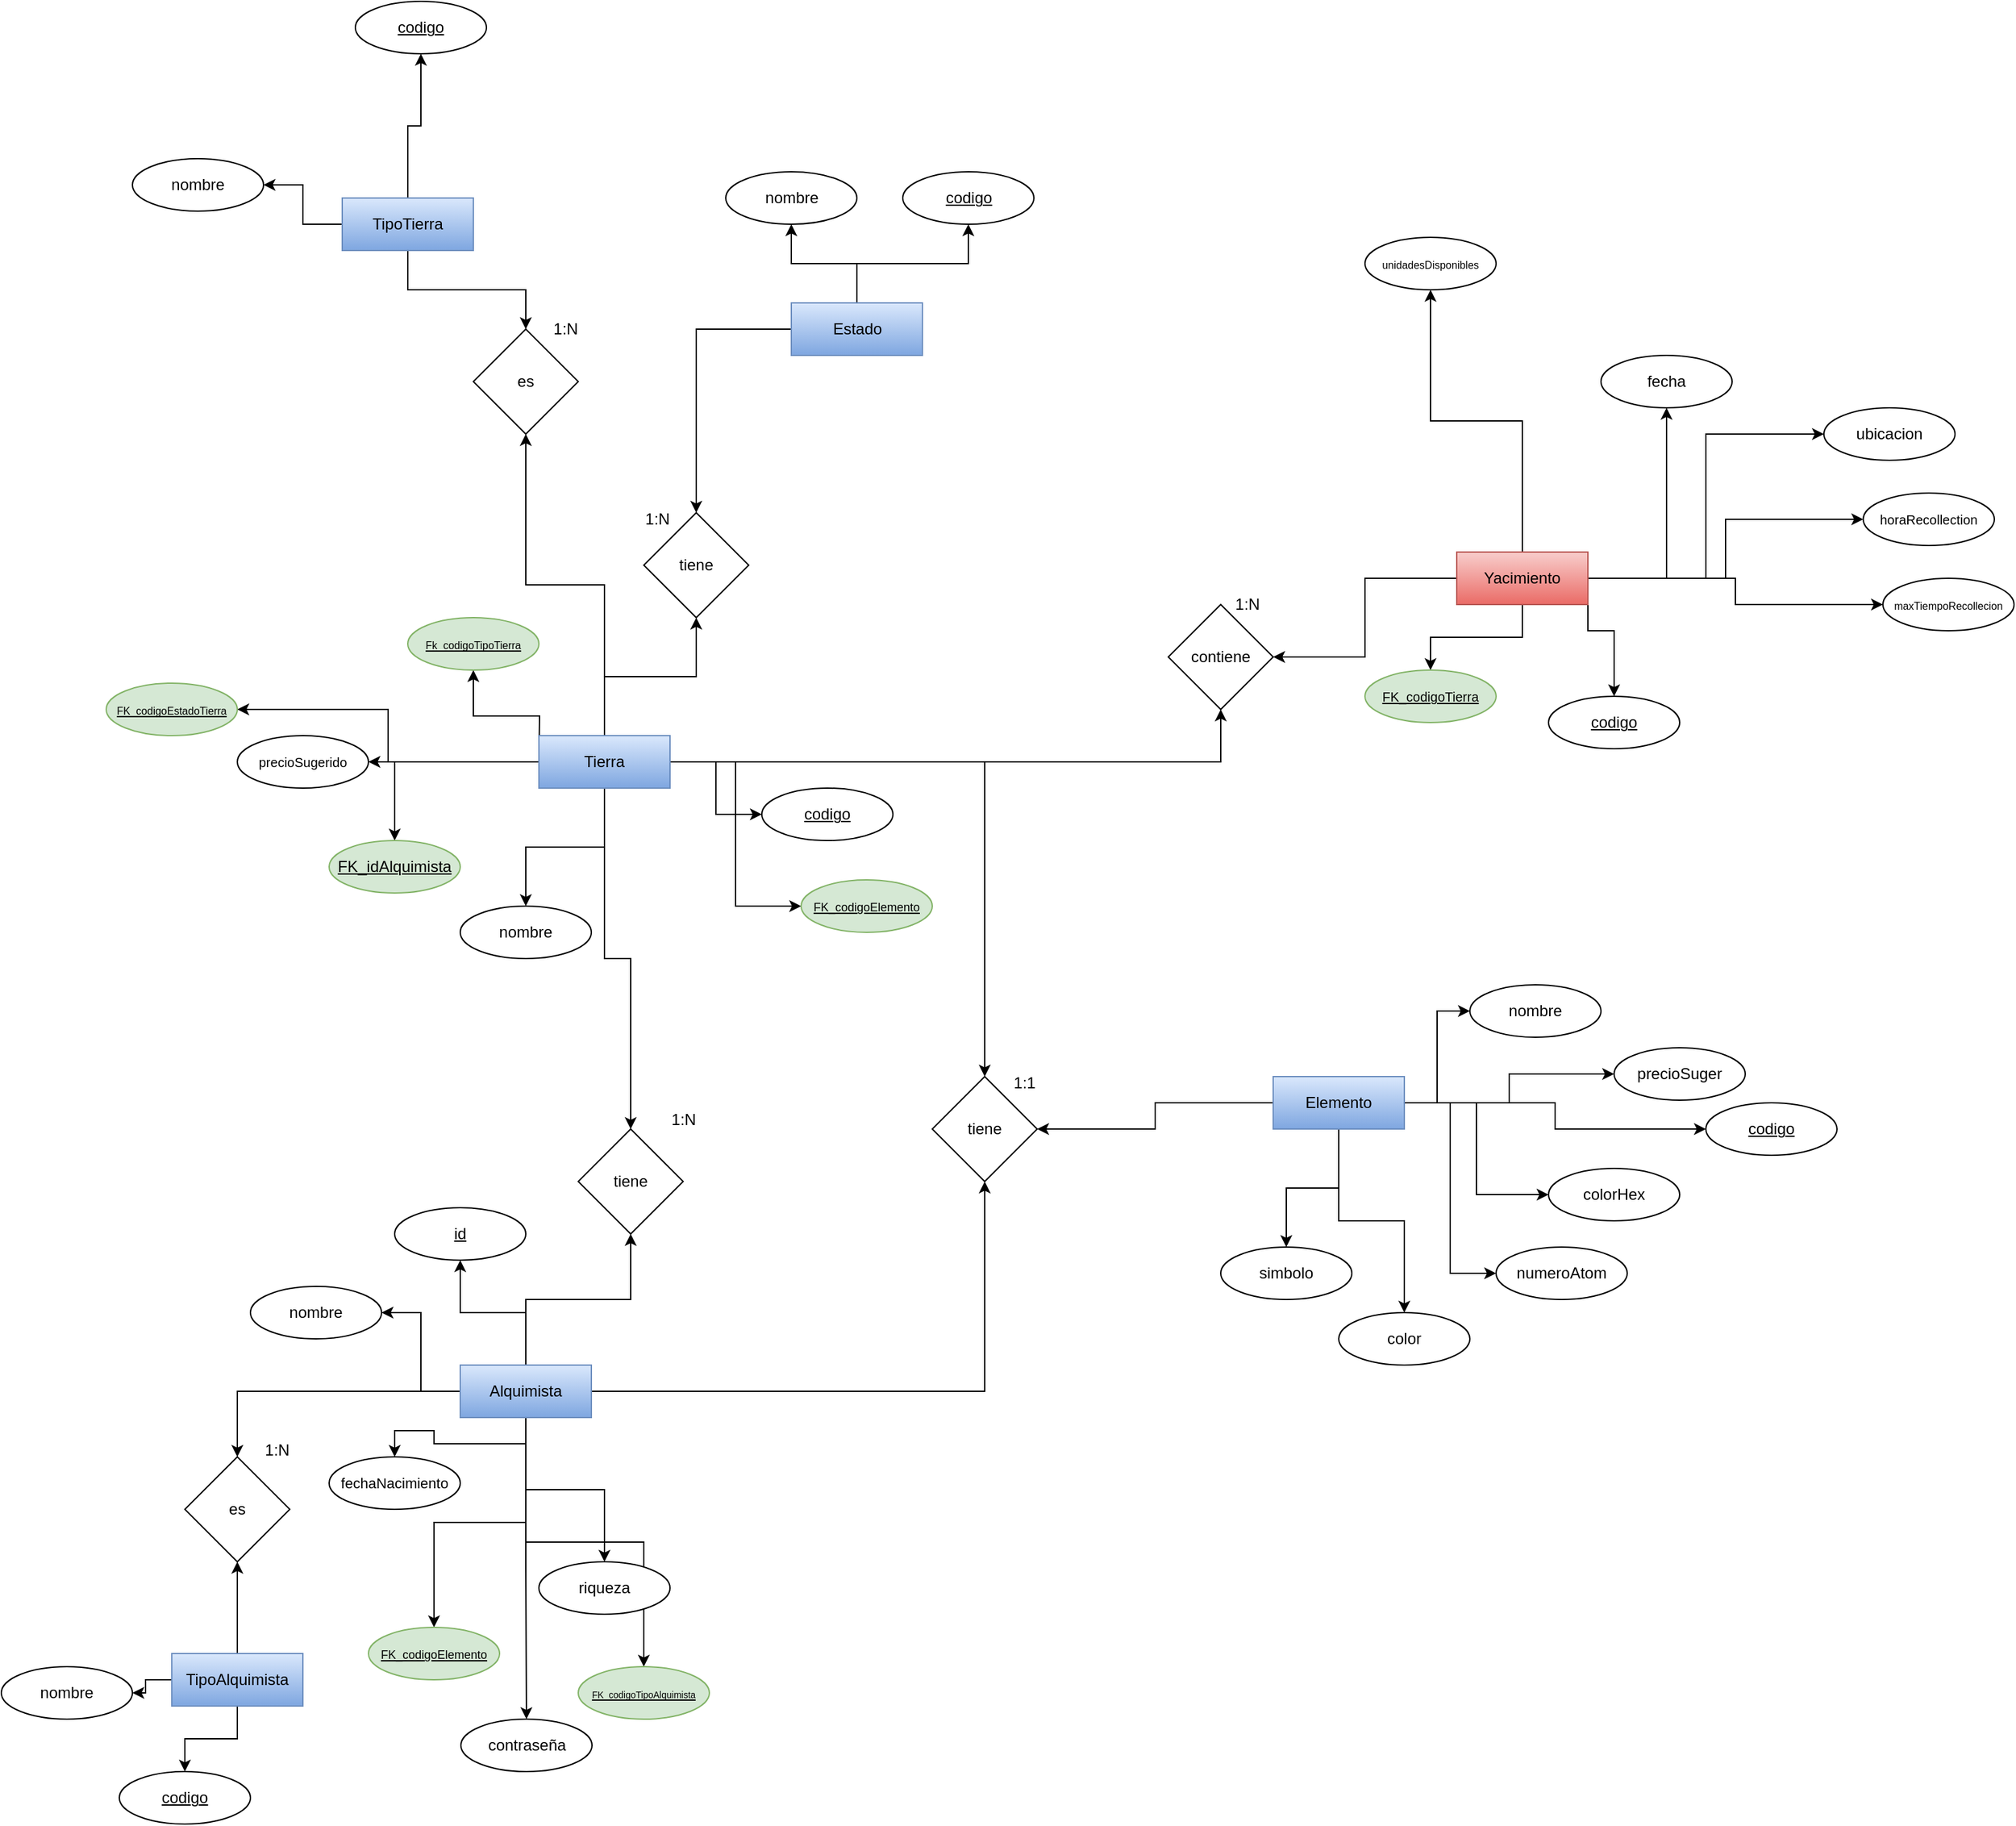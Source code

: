 <mxfile version="21.6.8" type="device">
  <diagram name="Page-1" id="e5QWWkUa4OF2I5kuQVwZ">
    <mxGraphModel dx="1780" dy="1742" grid="1" gridSize="10" guides="1" tooltips="1" connect="1" arrows="1" fold="1" page="1" pageScale="1" pageWidth="850" pageHeight="1100" math="0" shadow="0">
      <root>
        <mxCell id="0" />
        <mxCell id="1" parent="0" />
        <mxCell id="GSTYfhtXiv9FTKrWvcwD-5" style="edgeStyle=orthogonalEdgeStyle;rounded=0;orthogonalLoop=1;jettySize=auto;html=1;entryX=0.5;entryY=0;entryDx=0;entryDy=0;" parent="1" source="GSTYfhtXiv9FTKrWvcwD-2" target="GSTYfhtXiv9FTKrWvcwD-3" edge="1">
          <mxGeometry relative="1" as="geometry" />
        </mxCell>
        <mxCell id="GSTYfhtXiv9FTKrWvcwD-6" style="edgeStyle=orthogonalEdgeStyle;rounded=0;orthogonalLoop=1;jettySize=auto;html=1;" parent="1" source="GSTYfhtXiv9FTKrWvcwD-2" target="GSTYfhtXiv9FTKrWvcwD-7" edge="1">
          <mxGeometry relative="1" as="geometry">
            <mxPoint x="200" y="260" as="targetPoint" />
          </mxGeometry>
        </mxCell>
        <mxCell id="GSTYfhtXiv9FTKrWvcwD-26" style="edgeStyle=orthogonalEdgeStyle;rounded=0;orthogonalLoop=1;jettySize=auto;html=1;entryX=0.5;entryY=1;entryDx=0;entryDy=0;" parent="1" source="GSTYfhtXiv9FTKrWvcwD-2" target="GSTYfhtXiv9FTKrWvcwD-24" edge="1">
          <mxGeometry relative="1" as="geometry" />
        </mxCell>
        <mxCell id="GSTYfhtXiv9FTKrWvcwD-28" style="edgeStyle=orthogonalEdgeStyle;rounded=0;orthogonalLoop=1;jettySize=auto;html=1;entryX=0.5;entryY=1;entryDx=0;entryDy=0;" parent="1" target="GSTYfhtXiv9FTKrWvcwD-30" edge="1">
          <mxGeometry relative="1" as="geometry">
            <mxPoint x="350" y="200" as="targetPoint" />
            <mxPoint x="250" y="260" as="sourcePoint" />
          </mxGeometry>
        </mxCell>
        <mxCell id="GSTYfhtXiv9FTKrWvcwD-32" style="edgeStyle=orthogonalEdgeStyle;rounded=0;orthogonalLoop=1;jettySize=auto;html=1;" parent="1" source="GSTYfhtXiv9FTKrWvcwD-2" target="GSTYfhtXiv9FTKrWvcwD-33" edge="1">
          <mxGeometry relative="1" as="geometry">
            <mxPoint x="380" y="280" as="targetPoint" />
          </mxGeometry>
        </mxCell>
        <mxCell id="GSTYfhtXiv9FTKrWvcwD-38" style="edgeStyle=orthogonalEdgeStyle;rounded=0;orthogonalLoop=1;jettySize=auto;html=1;" parent="1" source="GSTYfhtXiv9FTKrWvcwD-2" target="GSTYfhtXiv9FTKrWvcwD-39" edge="1">
          <mxGeometry relative="1" as="geometry">
            <mxPoint x="340" y="150" as="targetPoint" />
          </mxGeometry>
        </mxCell>
        <mxCell id="GSTYfhtXiv9FTKrWvcwD-44" style="edgeStyle=orthogonalEdgeStyle;rounded=0;orthogonalLoop=1;jettySize=auto;html=1;" parent="1" source="GSTYfhtXiv9FTKrWvcwD-2" target="GSTYfhtXiv9FTKrWvcwD-45" edge="1">
          <mxGeometry relative="1" as="geometry">
            <mxPoint x="160" y="330" as="targetPoint" />
          </mxGeometry>
        </mxCell>
        <mxCell id="GSTYfhtXiv9FTKrWvcwD-115" style="edgeStyle=orthogonalEdgeStyle;rounded=0;orthogonalLoop=1;jettySize=auto;html=1;entryX=0.5;entryY=0;entryDx=0;entryDy=0;" parent="1" source="GSTYfhtXiv9FTKrWvcwD-2" target="GSTYfhtXiv9FTKrWvcwD-112" edge="1">
          <mxGeometry relative="1" as="geometry" />
        </mxCell>
        <mxCell id="GSTYfhtXiv9FTKrWvcwD-126" style="edgeStyle=orthogonalEdgeStyle;rounded=0;orthogonalLoop=1;jettySize=auto;html=1;entryX=0;entryY=0.5;entryDx=0;entryDy=0;" parent="1" source="GSTYfhtXiv9FTKrWvcwD-2" target="GSTYfhtXiv9FTKrWvcwD-125" edge="1">
          <mxGeometry relative="1" as="geometry" />
        </mxCell>
        <mxCell id="GSTYfhtXiv9FTKrWvcwD-128" style="edgeStyle=orthogonalEdgeStyle;rounded=0;orthogonalLoop=1;jettySize=auto;html=1;" parent="1" source="GSTYfhtXiv9FTKrWvcwD-2" target="GSTYfhtXiv9FTKrWvcwD-129" edge="1">
          <mxGeometry relative="1" as="geometry">
            <mxPoint x="690.0" y="260" as="targetPoint" />
          </mxGeometry>
        </mxCell>
        <mxCell id="GSTYfhtXiv9FTKrWvcwD-135" style="edgeStyle=orthogonalEdgeStyle;rounded=0;orthogonalLoop=1;jettySize=auto;html=1;entryX=0.5;entryY=0;entryDx=0;entryDy=0;" parent="1" source="GSTYfhtXiv9FTKrWvcwD-2" target="GSTYfhtXiv9FTKrWvcwD-139" edge="1">
          <mxGeometry relative="1" as="geometry">
            <mxPoint x="310" y="490" as="targetPoint" />
          </mxGeometry>
        </mxCell>
        <mxCell id="GSTYfhtXiv9FTKrWvcwD-141" style="edgeStyle=orthogonalEdgeStyle;rounded=0;orthogonalLoop=1;jettySize=auto;html=1;" parent="1" source="GSTYfhtXiv9FTKrWvcwD-2" target="GSTYfhtXiv9FTKrWvcwD-143" edge="1">
          <mxGeometry relative="1" as="geometry">
            <mxPoint x="140" y="340" as="targetPoint" />
          </mxGeometry>
        </mxCell>
        <mxCell id="GSTYfhtXiv9FTKrWvcwD-2" value="Tierra" style="whiteSpace=wrap;html=1;align=center;fillColor=#dae8fc;strokeColor=#6c8ebf;gradientColor=#7ea6e0;" parent="1" vertex="1">
          <mxGeometry x="250" y="240" width="100" height="40" as="geometry" />
        </mxCell>
        <mxCell id="GSTYfhtXiv9FTKrWvcwD-3" value="nombre" style="ellipse;whiteSpace=wrap;html=1;align=center;" parent="1" vertex="1">
          <mxGeometry x="190" y="370" width="100" height="40" as="geometry" />
        </mxCell>
        <mxCell id="GSTYfhtXiv9FTKrWvcwD-7" value="&lt;font style=&quot;font-size: 10px;&quot;&gt;precioSugerido&lt;/font&gt;" style="ellipse;whiteSpace=wrap;html=1;align=center;" parent="1" vertex="1">
          <mxGeometry x="20" y="240" width="100" height="40" as="geometry" />
        </mxCell>
        <mxCell id="GSTYfhtXiv9FTKrWvcwD-15" style="edgeStyle=orthogonalEdgeStyle;rounded=0;orthogonalLoop=1;jettySize=auto;html=1;" parent="1" source="GSTYfhtXiv9FTKrWvcwD-14" target="GSTYfhtXiv9FTKrWvcwD-16" edge="1">
          <mxGeometry relative="1" as="geometry">
            <mxPoint x="70.5" y="-40" as="targetPoint" />
          </mxGeometry>
        </mxCell>
        <mxCell id="GSTYfhtXiv9FTKrWvcwD-21" value="" style="edgeStyle=orthogonalEdgeStyle;rounded=0;orthogonalLoop=1;jettySize=auto;html=1;" parent="1" source="GSTYfhtXiv9FTKrWvcwD-14" target="GSTYfhtXiv9FTKrWvcwD-20" edge="1">
          <mxGeometry relative="1" as="geometry" />
        </mxCell>
        <mxCell id="GSTYfhtXiv9FTKrWvcwD-25" value="" style="edgeStyle=orthogonalEdgeStyle;rounded=0;orthogonalLoop=1;jettySize=auto;html=1;" parent="1" source="GSTYfhtXiv9FTKrWvcwD-14" target="GSTYfhtXiv9FTKrWvcwD-24" edge="1">
          <mxGeometry relative="1" as="geometry" />
        </mxCell>
        <mxCell id="GSTYfhtXiv9FTKrWvcwD-14" value="TipoTierra" style="whiteSpace=wrap;html=1;align=center;fillColor=#dae8fc;strokeColor=#6c8ebf;gradientColor=#7ea6e0;" parent="1" vertex="1">
          <mxGeometry x="100" y="-170" width="100" height="40" as="geometry" />
        </mxCell>
        <mxCell id="GSTYfhtXiv9FTKrWvcwD-16" value="nombre" style="ellipse;whiteSpace=wrap;html=1;align=center;" parent="1" vertex="1">
          <mxGeometry x="-60" y="-200" width="100" height="40" as="geometry" />
        </mxCell>
        <mxCell id="GSTYfhtXiv9FTKrWvcwD-19" style="edgeStyle=orthogonalEdgeStyle;rounded=0;orthogonalLoop=1;jettySize=auto;html=1;entryX=0.5;entryY=1;entryDx=0;entryDy=0;" parent="1" source="GSTYfhtXiv9FTKrWvcwD-17" target="GSTYfhtXiv9FTKrWvcwD-18" edge="1">
          <mxGeometry relative="1" as="geometry" />
        </mxCell>
        <mxCell id="GSTYfhtXiv9FTKrWvcwD-23" style="edgeStyle=orthogonalEdgeStyle;rounded=0;orthogonalLoop=1;jettySize=auto;html=1;entryX=0.5;entryY=1;entryDx=0;entryDy=0;" parent="1" source="GSTYfhtXiv9FTKrWvcwD-17" target="GSTYfhtXiv9FTKrWvcwD-22" edge="1">
          <mxGeometry relative="1" as="geometry" />
        </mxCell>
        <mxCell id="GSTYfhtXiv9FTKrWvcwD-40" style="edgeStyle=orthogonalEdgeStyle;rounded=0;orthogonalLoop=1;jettySize=auto;html=1;entryX=0.5;entryY=0;entryDx=0;entryDy=0;" parent="1" source="GSTYfhtXiv9FTKrWvcwD-17" target="GSTYfhtXiv9FTKrWvcwD-39" edge="1">
          <mxGeometry relative="1" as="geometry" />
        </mxCell>
        <mxCell id="GSTYfhtXiv9FTKrWvcwD-17" value="Estado" style="whiteSpace=wrap;html=1;align=center;fillColor=#dae8fc;strokeColor=#6c8ebf;gradientColor=#7ea6e0;" parent="1" vertex="1">
          <mxGeometry x="442.5" y="-90" width="100" height="40" as="geometry" />
        </mxCell>
        <mxCell id="GSTYfhtXiv9FTKrWvcwD-18" value="nombre" style="ellipse;whiteSpace=wrap;html=1;align=center;" parent="1" vertex="1">
          <mxGeometry x="392.5" y="-190" width="100" height="40" as="geometry" />
        </mxCell>
        <mxCell id="GSTYfhtXiv9FTKrWvcwD-20" value="codigo" style="ellipse;whiteSpace=wrap;html=1;align=center;fontStyle=4;" parent="1" vertex="1">
          <mxGeometry x="110" y="-320" width="100" height="40" as="geometry" />
        </mxCell>
        <mxCell id="GSTYfhtXiv9FTKrWvcwD-22" value="codigo" style="ellipse;whiteSpace=wrap;html=1;align=center;fontStyle=4;" parent="1" vertex="1">
          <mxGeometry x="527.5" y="-190" width="100" height="40" as="geometry" />
        </mxCell>
        <mxCell id="GSTYfhtXiv9FTKrWvcwD-24" value="es" style="rhombus;whiteSpace=wrap;html=1;" parent="1" vertex="1">
          <mxGeometry x="200" y="-70" width="80" height="80" as="geometry" />
        </mxCell>
        <mxCell id="GSTYfhtXiv9FTKrWvcwD-27" value="1:N" style="text;html=1;align=center;verticalAlign=middle;resizable=0;points=[];autosize=1;strokeColor=none;fillColor=none;" parent="1" vertex="1">
          <mxGeometry x="250" y="-85" width="40" height="30" as="geometry" />
        </mxCell>
        <mxCell id="GSTYfhtXiv9FTKrWvcwD-30" value="&lt;font style=&quot;font-size: 8px;&quot;&gt;Fk_codigoTipoTierra&lt;/font&gt;" style="ellipse;whiteSpace=wrap;html=1;align=center;fontStyle=4;fillColor=#d5e8d4;strokeColor=#82b366;" parent="1" vertex="1">
          <mxGeometry x="150" y="150" width="100" height="40" as="geometry" />
        </mxCell>
        <mxCell id="GSTYfhtXiv9FTKrWvcwD-33" value="codigo" style="ellipse;whiteSpace=wrap;html=1;align=center;fontStyle=4;" parent="1" vertex="1">
          <mxGeometry x="420" y="280" width="100" height="40" as="geometry" />
        </mxCell>
        <mxCell id="GSTYfhtXiv9FTKrWvcwD-39" value="tiene" style="rhombus;whiteSpace=wrap;html=1;" parent="1" vertex="1">
          <mxGeometry x="330" y="70" width="80" height="80" as="geometry" />
        </mxCell>
        <mxCell id="GSTYfhtXiv9FTKrWvcwD-41" value="1:N" style="text;html=1;align=center;verticalAlign=middle;resizable=0;points=[];autosize=1;strokeColor=none;fillColor=none;" parent="1" vertex="1">
          <mxGeometry x="320" y="60" width="40" height="30" as="geometry" />
        </mxCell>
        <mxCell id="GSTYfhtXiv9FTKrWvcwD-45" value="&lt;font style=&quot;font-size: 8px;&quot;&gt;FK_codigoEstadoTierra&lt;/font&gt;" style="ellipse;whiteSpace=wrap;html=1;align=center;fontStyle=4;fillColor=#d5e8d4;strokeColor=#82b366;" parent="1" vertex="1">
          <mxGeometry x="-80" y="200" width="100" height="40" as="geometry" />
        </mxCell>
        <mxCell id="GSTYfhtXiv9FTKrWvcwD-57" style="edgeStyle=orthogonalEdgeStyle;rounded=0;orthogonalLoop=1;jettySize=auto;html=1;entryX=1;entryY=0.5;entryDx=0;entryDy=0;" parent="1" source="GSTYfhtXiv9FTKrWvcwD-46" target="GSTYfhtXiv9FTKrWvcwD-54" edge="1">
          <mxGeometry relative="1" as="geometry" />
        </mxCell>
        <mxCell id="GSTYfhtXiv9FTKrWvcwD-58" style="edgeStyle=orthogonalEdgeStyle;rounded=0;orthogonalLoop=1;jettySize=auto;html=1;entryX=0.5;entryY=0;entryDx=0;entryDy=0;" parent="1" source="GSTYfhtXiv9FTKrWvcwD-46" target="GSTYfhtXiv9FTKrWvcwD-55" edge="1">
          <mxGeometry relative="1" as="geometry" />
        </mxCell>
        <mxCell id="GSTYfhtXiv9FTKrWvcwD-62" style="edgeStyle=orthogonalEdgeStyle;rounded=0;orthogonalLoop=1;jettySize=auto;html=1;" parent="1" source="GSTYfhtXiv9FTKrWvcwD-46" target="GSTYfhtXiv9FTKrWvcwD-59" edge="1">
          <mxGeometry relative="1" as="geometry" />
        </mxCell>
        <mxCell id="GSTYfhtXiv9FTKrWvcwD-63" style="edgeStyle=orthogonalEdgeStyle;rounded=0;orthogonalLoop=1;jettySize=auto;html=1;entryX=0.5;entryY=0;entryDx=0;entryDy=0;" parent="1" source="GSTYfhtXiv9FTKrWvcwD-46" target="GSTYfhtXiv9FTKrWvcwD-61" edge="1">
          <mxGeometry relative="1" as="geometry" />
        </mxCell>
        <mxCell id="GSTYfhtXiv9FTKrWvcwD-64" style="edgeStyle=orthogonalEdgeStyle;rounded=0;orthogonalLoop=1;jettySize=auto;html=1;" parent="1" source="GSTYfhtXiv9FTKrWvcwD-46" target="GSTYfhtXiv9FTKrWvcwD-65" edge="1">
          <mxGeometry relative="1" as="geometry">
            <mxPoint x="20" y="830" as="targetPoint" />
          </mxGeometry>
        </mxCell>
        <mxCell id="GSTYfhtXiv9FTKrWvcwD-111" style="edgeStyle=orthogonalEdgeStyle;rounded=0;orthogonalLoop=1;jettySize=auto;html=1;" parent="1" source="GSTYfhtXiv9FTKrWvcwD-46" target="GSTYfhtXiv9FTKrWvcwD-112" edge="1">
          <mxGeometry relative="1" as="geometry">
            <mxPoint x="510.0" y="450" as="targetPoint" />
          </mxGeometry>
        </mxCell>
        <mxCell id="GSTYfhtXiv9FTKrWvcwD-122" style="edgeStyle=orthogonalEdgeStyle;rounded=0;orthogonalLoop=1;jettySize=auto;html=1;" parent="1" source="GSTYfhtXiv9FTKrWvcwD-46" target="GSTYfhtXiv9FTKrWvcwD-123" edge="1">
          <mxGeometry relative="1" as="geometry">
            <mxPoint x="190.0" y="940" as="targetPoint" />
          </mxGeometry>
        </mxCell>
        <mxCell id="GSTYfhtXiv9FTKrWvcwD-136" style="edgeStyle=orthogonalEdgeStyle;rounded=0;orthogonalLoop=1;jettySize=auto;html=1;entryX=0.5;entryY=0;entryDx=0;entryDy=0;" parent="1" source="GSTYfhtXiv9FTKrWvcwD-46" target="GSTYfhtXiv9FTKrWvcwD-68" edge="1">
          <mxGeometry relative="1" as="geometry" />
        </mxCell>
        <mxCell id="GSTYfhtXiv9FTKrWvcwD-137" style="edgeStyle=orthogonalEdgeStyle;rounded=0;orthogonalLoop=1;jettySize=auto;html=1;entryX=0.5;entryY=1;entryDx=0;entryDy=0;" parent="1" source="GSTYfhtXiv9FTKrWvcwD-46" target="GSTYfhtXiv9FTKrWvcwD-119" edge="1">
          <mxGeometry relative="1" as="geometry" />
        </mxCell>
        <mxCell id="GSTYfhtXiv9FTKrWvcwD-138" style="edgeStyle=orthogonalEdgeStyle;rounded=0;orthogonalLoop=1;jettySize=auto;html=1;" parent="1" source="GSTYfhtXiv9FTKrWvcwD-46" target="GSTYfhtXiv9FTKrWvcwD-139" edge="1">
          <mxGeometry relative="1" as="geometry">
            <mxPoint x="310" y="600" as="targetPoint" />
          </mxGeometry>
        </mxCell>
        <mxCell id="GSTYfhtXiv9FTKrWvcwD-46" value="Alquimista" style="whiteSpace=wrap;html=1;align=center;fillColor=#dae8fc;strokeColor=#6c8ebf;gradientColor=#7ea6e0;" parent="1" vertex="1">
          <mxGeometry x="190" y="720" width="100" height="40" as="geometry" />
        </mxCell>
        <mxCell id="GSTYfhtXiv9FTKrWvcwD-48" style="edgeStyle=orthogonalEdgeStyle;rounded=0;orthogonalLoop=1;jettySize=auto;html=1;" parent="1" source="GSTYfhtXiv9FTKrWvcwD-51" target="GSTYfhtXiv9FTKrWvcwD-52" edge="1">
          <mxGeometry relative="1" as="geometry">
            <mxPoint x="-30" y="960" as="targetPoint" />
          </mxGeometry>
        </mxCell>
        <mxCell id="GSTYfhtXiv9FTKrWvcwD-49" value="" style="edgeStyle=orthogonalEdgeStyle;rounded=0;orthogonalLoop=1;jettySize=auto;html=1;" parent="1" source="GSTYfhtXiv9FTKrWvcwD-51" target="GSTYfhtXiv9FTKrWvcwD-53" edge="1">
          <mxGeometry relative="1" as="geometry" />
        </mxCell>
        <mxCell id="GSTYfhtXiv9FTKrWvcwD-66" style="edgeStyle=orthogonalEdgeStyle;rounded=0;orthogonalLoop=1;jettySize=auto;html=1;entryX=0.5;entryY=1;entryDx=0;entryDy=0;" parent="1" source="GSTYfhtXiv9FTKrWvcwD-51" target="GSTYfhtXiv9FTKrWvcwD-65" edge="1">
          <mxGeometry relative="1" as="geometry" />
        </mxCell>
        <mxCell id="GSTYfhtXiv9FTKrWvcwD-51" value="TipoAlquimista" style="whiteSpace=wrap;html=1;align=center;fillColor=#dae8fc;strokeColor=#6c8ebf;gradientColor=#7ea6e0;" parent="1" vertex="1">
          <mxGeometry x="-30" y="940" width="100" height="40" as="geometry" />
        </mxCell>
        <mxCell id="GSTYfhtXiv9FTKrWvcwD-52" value="nombre" style="ellipse;whiteSpace=wrap;html=1;align=center;" parent="1" vertex="1">
          <mxGeometry x="-160" y="950" width="100" height="40" as="geometry" />
        </mxCell>
        <mxCell id="GSTYfhtXiv9FTKrWvcwD-53" value="codigo" style="ellipse;whiteSpace=wrap;html=1;align=center;fontStyle=4;" parent="1" vertex="1">
          <mxGeometry x="-70" y="1030" width="100" height="40" as="geometry" />
        </mxCell>
        <mxCell id="GSTYfhtXiv9FTKrWvcwD-54" value="nombre" style="ellipse;whiteSpace=wrap;html=1;align=center;" parent="1" vertex="1">
          <mxGeometry x="30" y="660" width="100" height="40" as="geometry" />
        </mxCell>
        <mxCell id="GSTYfhtXiv9FTKrWvcwD-55" value="&lt;font style=&quot;font-size: 11px;&quot;&gt;fechaNacimiento&lt;/font&gt;" style="ellipse;whiteSpace=wrap;html=1;align=center;" parent="1" vertex="1">
          <mxGeometry x="90" y="790" width="100" height="40" as="geometry" />
        </mxCell>
        <mxCell id="GSTYfhtXiv9FTKrWvcwD-59" value="contraseña" style="ellipse;whiteSpace=wrap;html=1;align=center;" parent="1" vertex="1">
          <mxGeometry x="190.5" y="990" width="100" height="40" as="geometry" />
        </mxCell>
        <mxCell id="GSTYfhtXiv9FTKrWvcwD-61" value="riqueza" style="ellipse;whiteSpace=wrap;html=1;align=center;" parent="1" vertex="1">
          <mxGeometry x="250" y="870" width="100" height="40" as="geometry" />
        </mxCell>
        <mxCell id="GSTYfhtXiv9FTKrWvcwD-65" value="es" style="rhombus;whiteSpace=wrap;html=1;" parent="1" vertex="1">
          <mxGeometry x="-20" y="790" width="80" height="80" as="geometry" />
        </mxCell>
        <mxCell id="GSTYfhtXiv9FTKrWvcwD-67" value="1:N" style="text;html=1;align=center;verticalAlign=middle;resizable=0;points=[];autosize=1;strokeColor=none;fillColor=none;" parent="1" vertex="1">
          <mxGeometry x="30" y="770" width="40" height="30" as="geometry" />
        </mxCell>
        <mxCell id="GSTYfhtXiv9FTKrWvcwD-68" value="&lt;font style=&quot;font-size: 7px;&quot;&gt;FK_codigoTipoAlquimista&lt;/font&gt;" style="ellipse;whiteSpace=wrap;html=1;align=center;fontStyle=4;fillColor=#d5e8d4;strokeColor=#82b366;" parent="1" vertex="1">
          <mxGeometry x="280" y="950" width="100" height="40" as="geometry" />
        </mxCell>
        <mxCell id="GSTYfhtXiv9FTKrWvcwD-78" style="edgeStyle=orthogonalEdgeStyle;rounded=0;orthogonalLoop=1;jettySize=auto;html=1;entryX=0;entryY=0.5;entryDx=0;entryDy=0;" parent="1" source="GSTYfhtXiv9FTKrWvcwD-70" target="GSTYfhtXiv9FTKrWvcwD-76" edge="1">
          <mxGeometry relative="1" as="geometry" />
        </mxCell>
        <mxCell id="GSTYfhtXiv9FTKrWvcwD-80" style="edgeStyle=orthogonalEdgeStyle;rounded=0;orthogonalLoop=1;jettySize=auto;html=1;entryX=0;entryY=0.5;entryDx=0;entryDy=0;" parent="1" source="GSTYfhtXiv9FTKrWvcwD-70" target="GSTYfhtXiv9FTKrWvcwD-71" edge="1">
          <mxGeometry relative="1" as="geometry" />
        </mxCell>
        <mxCell id="GSTYfhtXiv9FTKrWvcwD-81" style="edgeStyle=orthogonalEdgeStyle;rounded=0;orthogonalLoop=1;jettySize=auto;html=1;entryX=0;entryY=0.5;entryDx=0;entryDy=0;" parent="1" source="GSTYfhtXiv9FTKrWvcwD-70" target="GSTYfhtXiv9FTKrWvcwD-75" edge="1">
          <mxGeometry relative="1" as="geometry" />
        </mxCell>
        <mxCell id="GSTYfhtXiv9FTKrWvcwD-82" style="edgeStyle=orthogonalEdgeStyle;rounded=0;orthogonalLoop=1;jettySize=auto;html=1;entryX=0;entryY=0.5;entryDx=0;entryDy=0;" parent="1" source="GSTYfhtXiv9FTKrWvcwD-70" target="GSTYfhtXiv9FTKrWvcwD-74" edge="1">
          <mxGeometry relative="1" as="geometry" />
        </mxCell>
        <mxCell id="GSTYfhtXiv9FTKrWvcwD-83" style="edgeStyle=orthogonalEdgeStyle;rounded=0;orthogonalLoop=1;jettySize=auto;html=1;" parent="1" source="GSTYfhtXiv9FTKrWvcwD-70" target="GSTYfhtXiv9FTKrWvcwD-73" edge="1">
          <mxGeometry relative="1" as="geometry" />
        </mxCell>
        <mxCell id="GSTYfhtXiv9FTKrWvcwD-84" style="edgeStyle=orthogonalEdgeStyle;rounded=0;orthogonalLoop=1;jettySize=auto;html=1;" parent="1" source="GSTYfhtXiv9FTKrWvcwD-70" target="GSTYfhtXiv9FTKrWvcwD-72" edge="1">
          <mxGeometry relative="1" as="geometry" />
        </mxCell>
        <mxCell id="GSTYfhtXiv9FTKrWvcwD-113" style="edgeStyle=orthogonalEdgeStyle;rounded=0;orthogonalLoop=1;jettySize=auto;html=1;" parent="1" source="GSTYfhtXiv9FTKrWvcwD-70" target="GSTYfhtXiv9FTKrWvcwD-112" edge="1">
          <mxGeometry relative="1" as="geometry" />
        </mxCell>
        <mxCell id="GSTYfhtXiv9FTKrWvcwD-116" style="edgeStyle=orthogonalEdgeStyle;rounded=0;orthogonalLoop=1;jettySize=auto;html=1;" parent="1" source="GSTYfhtXiv9FTKrWvcwD-70" target="GSTYfhtXiv9FTKrWvcwD-117" edge="1">
          <mxGeometry relative="1" as="geometry">
            <mxPoint x="1190" y="540" as="targetPoint" />
          </mxGeometry>
        </mxCell>
        <mxCell id="GSTYfhtXiv9FTKrWvcwD-70" value="Elemento" style="whiteSpace=wrap;html=1;align=center;fillColor=#dae8fc;strokeColor=#6c8ebf;gradientColor=#7ea6e0;" parent="1" vertex="1">
          <mxGeometry x="810" y="500" width="100" height="40" as="geometry" />
        </mxCell>
        <mxCell id="GSTYfhtXiv9FTKrWvcwD-71" value="nombre" style="ellipse;whiteSpace=wrap;html=1;align=center;" parent="1" vertex="1">
          <mxGeometry x="960" y="430" width="100" height="40" as="geometry" />
        </mxCell>
        <mxCell id="GSTYfhtXiv9FTKrWvcwD-72" value="simbolo" style="ellipse;whiteSpace=wrap;html=1;align=center;" parent="1" vertex="1">
          <mxGeometry x="770" y="630" width="100" height="40" as="geometry" />
        </mxCell>
        <mxCell id="GSTYfhtXiv9FTKrWvcwD-73" value="color" style="ellipse;whiteSpace=wrap;html=1;align=center;" parent="1" vertex="1">
          <mxGeometry x="860" y="680" width="100" height="40" as="geometry" />
        </mxCell>
        <mxCell id="GSTYfhtXiv9FTKrWvcwD-74" value="numeroAtom" style="ellipse;whiteSpace=wrap;html=1;align=center;" parent="1" vertex="1">
          <mxGeometry x="980" y="630" width="100" height="40" as="geometry" />
        </mxCell>
        <mxCell id="GSTYfhtXiv9FTKrWvcwD-75" value="colorHex" style="ellipse;whiteSpace=wrap;html=1;align=center;" parent="1" vertex="1">
          <mxGeometry x="1020" y="570" width="100" height="40" as="geometry" />
        </mxCell>
        <mxCell id="GSTYfhtXiv9FTKrWvcwD-76" value="precioSuger" style="ellipse;whiteSpace=wrap;html=1;align=center;" parent="1" vertex="1">
          <mxGeometry x="1070" y="478" width="100" height="40" as="geometry" />
        </mxCell>
        <mxCell id="GSTYfhtXiv9FTKrWvcwD-88" style="edgeStyle=orthogonalEdgeStyle;rounded=0;orthogonalLoop=1;jettySize=auto;html=1;entryX=0.5;entryY=1;entryDx=0;entryDy=0;" parent="1" source="GSTYfhtXiv9FTKrWvcwD-86" target="GSTYfhtXiv9FTKrWvcwD-87" edge="1">
          <mxGeometry relative="1" as="geometry" />
        </mxCell>
        <mxCell id="GSTYfhtXiv9FTKrWvcwD-104" style="edgeStyle=orthogonalEdgeStyle;rounded=0;orthogonalLoop=1;jettySize=auto;html=1;entryX=0.5;entryY=1;entryDx=0;entryDy=0;" parent="1" source="GSTYfhtXiv9FTKrWvcwD-86" target="GSTYfhtXiv9FTKrWvcwD-91" edge="1">
          <mxGeometry relative="1" as="geometry" />
        </mxCell>
        <mxCell id="GSTYfhtXiv9FTKrWvcwD-105" style="edgeStyle=orthogonalEdgeStyle;rounded=0;orthogonalLoop=1;jettySize=auto;html=1;entryX=0;entryY=0.5;entryDx=0;entryDy=0;" parent="1" source="GSTYfhtXiv9FTKrWvcwD-86" target="GSTYfhtXiv9FTKrWvcwD-92" edge="1">
          <mxGeometry relative="1" as="geometry" />
        </mxCell>
        <mxCell id="GSTYfhtXiv9FTKrWvcwD-106" style="edgeStyle=orthogonalEdgeStyle;rounded=0;orthogonalLoop=1;jettySize=auto;html=1;entryX=0;entryY=0.5;entryDx=0;entryDy=0;" parent="1" source="GSTYfhtXiv9FTKrWvcwD-86" target="GSTYfhtXiv9FTKrWvcwD-93" edge="1">
          <mxGeometry relative="1" as="geometry" />
        </mxCell>
        <mxCell id="GSTYfhtXiv9FTKrWvcwD-110" style="edgeStyle=orthogonalEdgeStyle;rounded=0;orthogonalLoop=1;jettySize=auto;html=1;entryX=0;entryY=0.5;entryDx=0;entryDy=0;" parent="1" source="GSTYfhtXiv9FTKrWvcwD-86" target="GSTYfhtXiv9FTKrWvcwD-89" edge="1">
          <mxGeometry relative="1" as="geometry" />
        </mxCell>
        <mxCell id="GSTYfhtXiv9FTKrWvcwD-120" style="edgeStyle=orthogonalEdgeStyle;rounded=0;orthogonalLoop=1;jettySize=auto;html=1;" parent="1" source="GSTYfhtXiv9FTKrWvcwD-86" target="GSTYfhtXiv9FTKrWvcwD-121" edge="1">
          <mxGeometry relative="1" as="geometry">
            <mxPoint x="1070" y="200" as="targetPoint" />
            <Array as="points">
              <mxPoint x="1050" y="160" />
              <mxPoint x="1070" y="160" />
            </Array>
          </mxGeometry>
        </mxCell>
        <mxCell id="GSTYfhtXiv9FTKrWvcwD-130" style="edgeStyle=orthogonalEdgeStyle;rounded=0;orthogonalLoop=1;jettySize=auto;html=1;" parent="1" source="GSTYfhtXiv9FTKrWvcwD-86" target="GSTYfhtXiv9FTKrWvcwD-129" edge="1">
          <mxGeometry relative="1" as="geometry" />
        </mxCell>
        <mxCell id="GSTYfhtXiv9FTKrWvcwD-133" style="edgeStyle=orthogonalEdgeStyle;rounded=0;orthogonalLoop=1;jettySize=auto;html=1;" parent="1" source="GSTYfhtXiv9FTKrWvcwD-86" target="GSTYfhtXiv9FTKrWvcwD-134" edge="1">
          <mxGeometry relative="1" as="geometry">
            <mxPoint x="950" y="210" as="targetPoint" />
          </mxGeometry>
        </mxCell>
        <mxCell id="GSTYfhtXiv9FTKrWvcwD-86" value="Yacimiento" style="whiteSpace=wrap;html=1;align=center;fillColor=#f8cecc;strokeColor=#b85450;gradientColor=#ea6b66;" parent="1" vertex="1">
          <mxGeometry x="950" y="100" width="100" height="40" as="geometry" />
        </mxCell>
        <mxCell id="GSTYfhtXiv9FTKrWvcwD-87" value="&lt;font style=&quot;font-size: 8px;&quot;&gt;unidadesDisponibles&lt;/font&gt;" style="ellipse;whiteSpace=wrap;html=1;align=center;" parent="1" vertex="1">
          <mxGeometry x="880" y="-140" width="100" height="40" as="geometry" />
        </mxCell>
        <mxCell id="GSTYfhtXiv9FTKrWvcwD-89" value="ubicacion" style="ellipse;whiteSpace=wrap;html=1;align=center;" parent="1" vertex="1">
          <mxGeometry x="1230" y="-10" width="100" height="40" as="geometry" />
        </mxCell>
        <mxCell id="GSTYfhtXiv9FTKrWvcwD-91" value="fecha" style="ellipse;whiteSpace=wrap;html=1;align=center;" parent="1" vertex="1">
          <mxGeometry x="1060" y="-50" width="100" height="40" as="geometry" />
        </mxCell>
        <mxCell id="GSTYfhtXiv9FTKrWvcwD-92" value="&lt;font style=&quot;font-size: 10px;&quot;&gt;horaRecollection&lt;/font&gt;" style="ellipse;whiteSpace=wrap;html=1;align=center;" parent="1" vertex="1">
          <mxGeometry x="1260" y="55" width="100" height="40" as="geometry" />
        </mxCell>
        <mxCell id="GSTYfhtXiv9FTKrWvcwD-93" value="&lt;font style=&quot;font-size: 8px;&quot;&gt;maxTiempoRecollecion&lt;/font&gt;" style="ellipse;whiteSpace=wrap;html=1;align=center;" parent="1" vertex="1">
          <mxGeometry x="1275" y="120" width="100" height="40" as="geometry" />
        </mxCell>
        <mxCell id="GSTYfhtXiv9FTKrWvcwD-112" value="tiene" style="rhombus;whiteSpace=wrap;html=1;" parent="1" vertex="1">
          <mxGeometry x="550.0" y="500" width="80" height="80" as="geometry" />
        </mxCell>
        <mxCell id="GSTYfhtXiv9FTKrWvcwD-114" value="1:1" style="text;html=1;align=center;verticalAlign=middle;resizable=0;points=[];autosize=1;strokeColor=none;fillColor=none;" parent="1" vertex="1">
          <mxGeometry x="600" y="490" width="40" height="30" as="geometry" />
        </mxCell>
        <mxCell id="GSTYfhtXiv9FTKrWvcwD-117" value="codigo" style="ellipse;whiteSpace=wrap;html=1;align=center;fontStyle=4;" parent="1" vertex="1">
          <mxGeometry x="1140" y="520" width="100" height="40" as="geometry" />
        </mxCell>
        <mxCell id="GSTYfhtXiv9FTKrWvcwD-119" value="id" style="ellipse;whiteSpace=wrap;html=1;align=center;fontStyle=4;" parent="1" vertex="1">
          <mxGeometry x="140.0" y="600" width="100" height="40" as="geometry" />
        </mxCell>
        <mxCell id="GSTYfhtXiv9FTKrWvcwD-121" value="codigo" style="ellipse;whiteSpace=wrap;html=1;align=center;fontStyle=4;" parent="1" vertex="1">
          <mxGeometry x="1020" y="210" width="100" height="40" as="geometry" />
        </mxCell>
        <mxCell id="GSTYfhtXiv9FTKrWvcwD-123" value="&lt;font style=&quot;font-size: 9px;&quot;&gt;FK_codigoElemento&lt;/font&gt;" style="ellipse;whiteSpace=wrap;html=1;align=center;fontStyle=4;fillColor=#d5e8d4;strokeColor=#82b366;" parent="1" vertex="1">
          <mxGeometry x="120.0" y="920" width="100" height="40" as="geometry" />
        </mxCell>
        <mxCell id="GSTYfhtXiv9FTKrWvcwD-125" value="&lt;font style=&quot;font-size: 9px;&quot;&gt;FK_codigoElemento&lt;/font&gt;" style="ellipse;whiteSpace=wrap;html=1;align=center;fontStyle=4;fillColor=#d5e8d4;strokeColor=#82b366;" parent="1" vertex="1">
          <mxGeometry x="450.0" y="350" width="100" height="40" as="geometry" />
        </mxCell>
        <mxCell id="GSTYfhtXiv9FTKrWvcwD-129" value="contiene" style="rhombus;whiteSpace=wrap;html=1;" parent="1" vertex="1">
          <mxGeometry x="730.0" y="140" width="80" height="80" as="geometry" />
        </mxCell>
        <mxCell id="GSTYfhtXiv9FTKrWvcwD-131" value="1:N" style="text;html=1;align=center;verticalAlign=middle;resizable=0;points=[];autosize=1;strokeColor=none;fillColor=none;" parent="1" vertex="1">
          <mxGeometry x="770" y="125" width="40" height="30" as="geometry" />
        </mxCell>
        <mxCell id="GSTYfhtXiv9FTKrWvcwD-134" value="&lt;font style=&quot;font-size: 10px;&quot;&gt;FK_codigoTierra&lt;/font&gt;" style="ellipse;whiteSpace=wrap;html=1;align=center;fontStyle=4;fillColor=#d5e8d4;strokeColor=#82b366;" parent="1" vertex="1">
          <mxGeometry x="880" y="190" width="100" height="40" as="geometry" />
        </mxCell>
        <mxCell id="GSTYfhtXiv9FTKrWvcwD-139" value="tiene" style="rhombus;whiteSpace=wrap;html=1;" parent="1" vertex="1">
          <mxGeometry x="280" y="540" width="80" height="80" as="geometry" />
        </mxCell>
        <mxCell id="GSTYfhtXiv9FTKrWvcwD-140" value="1:N" style="text;html=1;align=center;verticalAlign=middle;resizable=0;points=[];autosize=1;strokeColor=none;fillColor=none;" parent="1" vertex="1">
          <mxGeometry x="340" y="518" width="40" height="30" as="geometry" />
        </mxCell>
        <mxCell id="GSTYfhtXiv9FTKrWvcwD-143" value="FK_idAlquimista" style="ellipse;whiteSpace=wrap;html=1;align=center;fontStyle=4;fillColor=#d5e8d4;strokeColor=#82b366;" parent="1" vertex="1">
          <mxGeometry x="90" y="320" width="100" height="40" as="geometry" />
        </mxCell>
        <mxCell id="d2Er6vb3EXYCM1V-QBUz-1" style="edgeStyle=orthogonalEdgeStyle;rounded=0;orthogonalLoop=1;jettySize=auto;html=1;exitX=0.5;exitY=1;exitDx=0;exitDy=0;" edge="1" parent="1" source="GSTYfhtXiv9FTKrWvcwD-51" target="GSTYfhtXiv9FTKrWvcwD-51">
          <mxGeometry relative="1" as="geometry" />
        </mxCell>
      </root>
    </mxGraphModel>
  </diagram>
</mxfile>
